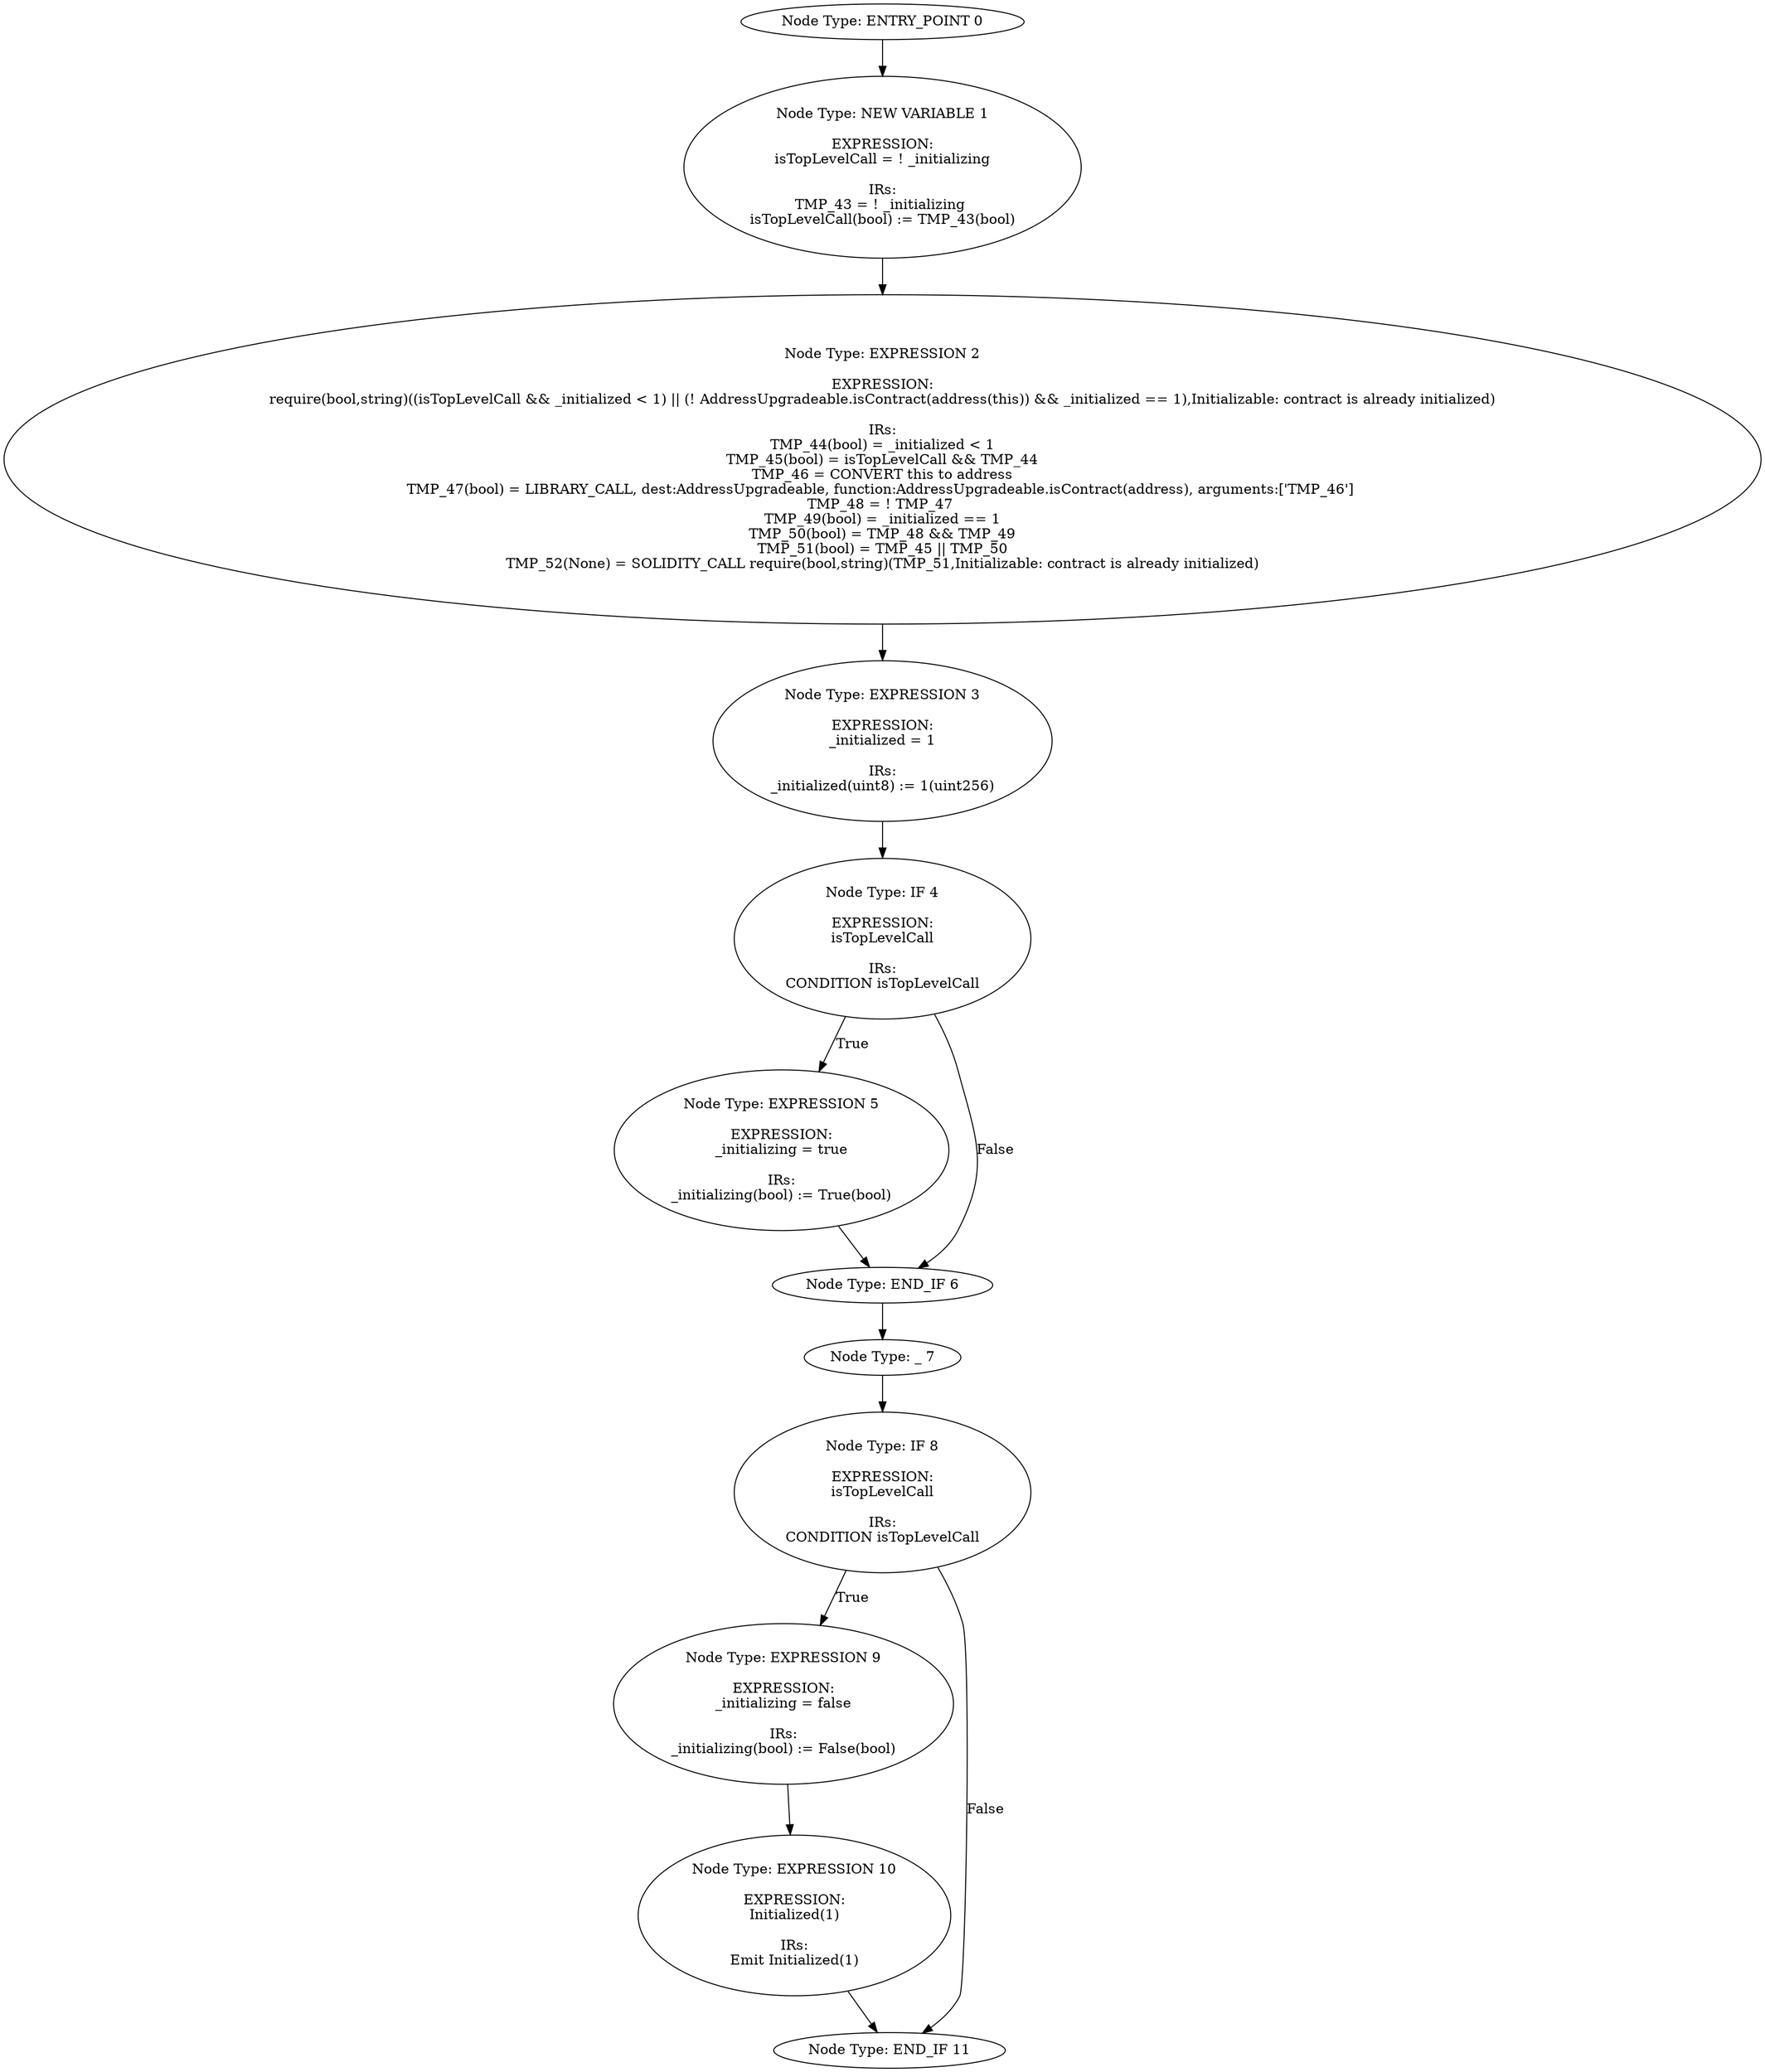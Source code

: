 digraph{
0[label="Node Type: ENTRY_POINT 0
"];
0->1;
1[label="Node Type: NEW VARIABLE 1

EXPRESSION:
isTopLevelCall = ! _initializing

IRs:
TMP_43 = ! _initializing 
isTopLevelCall(bool) := TMP_43(bool)"];
1->2;
2[label="Node Type: EXPRESSION 2

EXPRESSION:
require(bool,string)((isTopLevelCall && _initialized < 1) || (! AddressUpgradeable.isContract(address(this)) && _initialized == 1),Initializable: contract is already initialized)

IRs:
TMP_44(bool) = _initialized < 1
TMP_45(bool) = isTopLevelCall && TMP_44
TMP_46 = CONVERT this to address
TMP_47(bool) = LIBRARY_CALL, dest:AddressUpgradeable, function:AddressUpgradeable.isContract(address), arguments:['TMP_46'] 
TMP_48 = ! TMP_47 
TMP_49(bool) = _initialized == 1
TMP_50(bool) = TMP_48 && TMP_49
TMP_51(bool) = TMP_45 || TMP_50
TMP_52(None) = SOLIDITY_CALL require(bool,string)(TMP_51,Initializable: contract is already initialized)"];
2->3;
3[label="Node Type: EXPRESSION 3

EXPRESSION:
_initialized = 1

IRs:
_initialized(uint8) := 1(uint256)"];
3->4;
4[label="Node Type: IF 4

EXPRESSION:
isTopLevelCall

IRs:
CONDITION isTopLevelCall"];
4->5[label="True"];
4->6[label="False"];
5[label="Node Type: EXPRESSION 5

EXPRESSION:
_initializing = true

IRs:
_initializing(bool) := True(bool)"];
5->6;
6[label="Node Type: END_IF 6
"];
6->7;
7[label="Node Type: _ 7
"];
7->8;
8[label="Node Type: IF 8

EXPRESSION:
isTopLevelCall

IRs:
CONDITION isTopLevelCall"];
8->9[label="True"];
8->11[label="False"];
9[label="Node Type: EXPRESSION 9

EXPRESSION:
_initializing = false

IRs:
_initializing(bool) := False(bool)"];
9->10;
10[label="Node Type: EXPRESSION 10

EXPRESSION:
Initialized(1)

IRs:
Emit Initialized(1)"];
10->11;
11[label="Node Type: END_IF 11
"];
}
